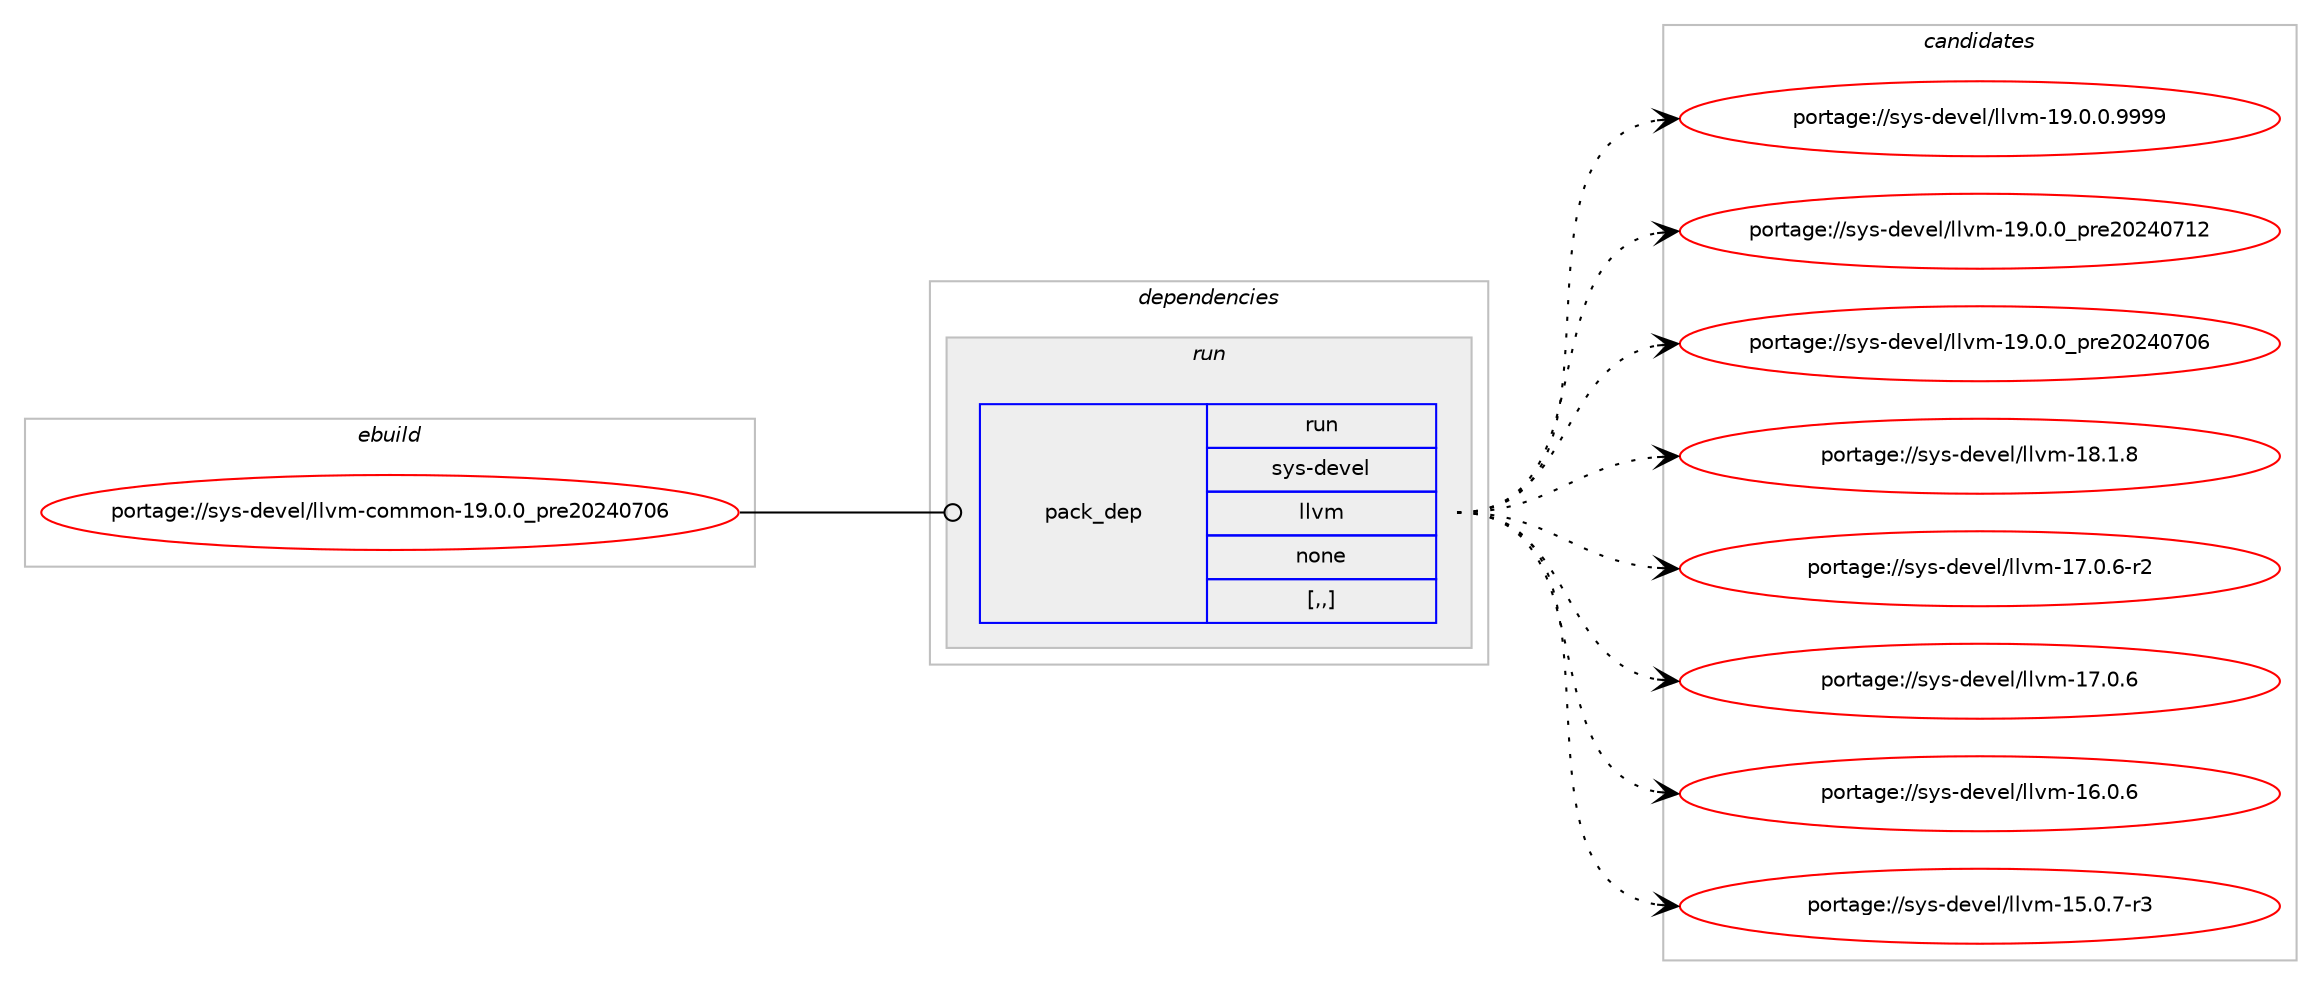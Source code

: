 digraph prolog {

# *************
# Graph options
# *************

newrank=true;
concentrate=true;
compound=true;
graph [rankdir=LR,fontname=Helvetica,fontsize=10,ranksep=1.5];#, ranksep=2.5, nodesep=0.2];
edge  [arrowhead=vee];
node  [fontname=Helvetica,fontsize=10];

# **********
# The ebuild
# **********

subgraph cluster_leftcol {
color=gray;
rank=same;
label=<<i>ebuild</i>>;
id [label="portage://sys-devel/llvm-common-19.0.0_pre20240706", color=red, width=4, href="../sys-devel/llvm-common-19.0.0_pre20240706.svg"];
}

# ****************
# The dependencies
# ****************

subgraph cluster_midcol {
color=gray;
label=<<i>dependencies</i>>;
subgraph cluster_compile {
fillcolor="#eeeeee";
style=filled;
label=<<i>compile</i>>;
}
subgraph cluster_compileandrun {
fillcolor="#eeeeee";
style=filled;
label=<<i>compile and run</i>>;
}
subgraph cluster_run {
fillcolor="#eeeeee";
style=filled;
label=<<i>run</i>>;
subgraph pack314304 {
dependency432608 [label=<<TABLE BORDER="0" CELLBORDER="1" CELLSPACING="0" CELLPADDING="4" WIDTH="220"><TR><TD ROWSPAN="6" CELLPADDING="30">pack_dep</TD></TR><TR><TD WIDTH="110">run</TD></TR><TR><TD>sys-devel</TD></TR><TR><TD>llvm</TD></TR><TR><TD>none</TD></TR><TR><TD>[,,]</TD></TR></TABLE>>, shape=none, color=blue];
}
id:e -> dependency432608:w [weight=20,style="solid",arrowhead="odot"];
}
}

# **************
# The candidates
# **************

subgraph cluster_choices {
rank=same;
color=gray;
label=<<i>candidates</i>>;

subgraph choice314304 {
color=black;
nodesep=1;
choice1151211154510010111810110847108108118109454957464846484657575757 [label="portage://sys-devel/llvm-19.0.0.9999", color=red, width=4,href="../sys-devel/llvm-19.0.0.9999.svg"];
choice115121115451001011181011084710810811810945495746484648951121141015048505248554950 [label="portage://sys-devel/llvm-19.0.0_pre20240712", color=red, width=4,href="../sys-devel/llvm-19.0.0_pre20240712.svg"];
choice115121115451001011181011084710810811810945495746484648951121141015048505248554854 [label="portage://sys-devel/llvm-19.0.0_pre20240706", color=red, width=4,href="../sys-devel/llvm-19.0.0_pre20240706.svg"];
choice115121115451001011181011084710810811810945495646494656 [label="portage://sys-devel/llvm-18.1.8", color=red, width=4,href="../sys-devel/llvm-18.1.8.svg"];
choice1151211154510010111810110847108108118109454955464846544511450 [label="portage://sys-devel/llvm-17.0.6-r2", color=red, width=4,href="../sys-devel/llvm-17.0.6-r2.svg"];
choice115121115451001011181011084710810811810945495546484654 [label="portage://sys-devel/llvm-17.0.6", color=red, width=4,href="../sys-devel/llvm-17.0.6.svg"];
choice115121115451001011181011084710810811810945495446484654 [label="portage://sys-devel/llvm-16.0.6", color=red, width=4,href="../sys-devel/llvm-16.0.6.svg"];
choice1151211154510010111810110847108108118109454953464846554511451 [label="portage://sys-devel/llvm-15.0.7-r3", color=red, width=4,href="../sys-devel/llvm-15.0.7-r3.svg"];
dependency432608:e -> choice1151211154510010111810110847108108118109454957464846484657575757:w [style=dotted,weight="100"];
dependency432608:e -> choice115121115451001011181011084710810811810945495746484648951121141015048505248554950:w [style=dotted,weight="100"];
dependency432608:e -> choice115121115451001011181011084710810811810945495746484648951121141015048505248554854:w [style=dotted,weight="100"];
dependency432608:e -> choice115121115451001011181011084710810811810945495646494656:w [style=dotted,weight="100"];
dependency432608:e -> choice1151211154510010111810110847108108118109454955464846544511450:w [style=dotted,weight="100"];
dependency432608:e -> choice115121115451001011181011084710810811810945495546484654:w [style=dotted,weight="100"];
dependency432608:e -> choice115121115451001011181011084710810811810945495446484654:w [style=dotted,weight="100"];
dependency432608:e -> choice1151211154510010111810110847108108118109454953464846554511451:w [style=dotted,weight="100"];
}
}

}
